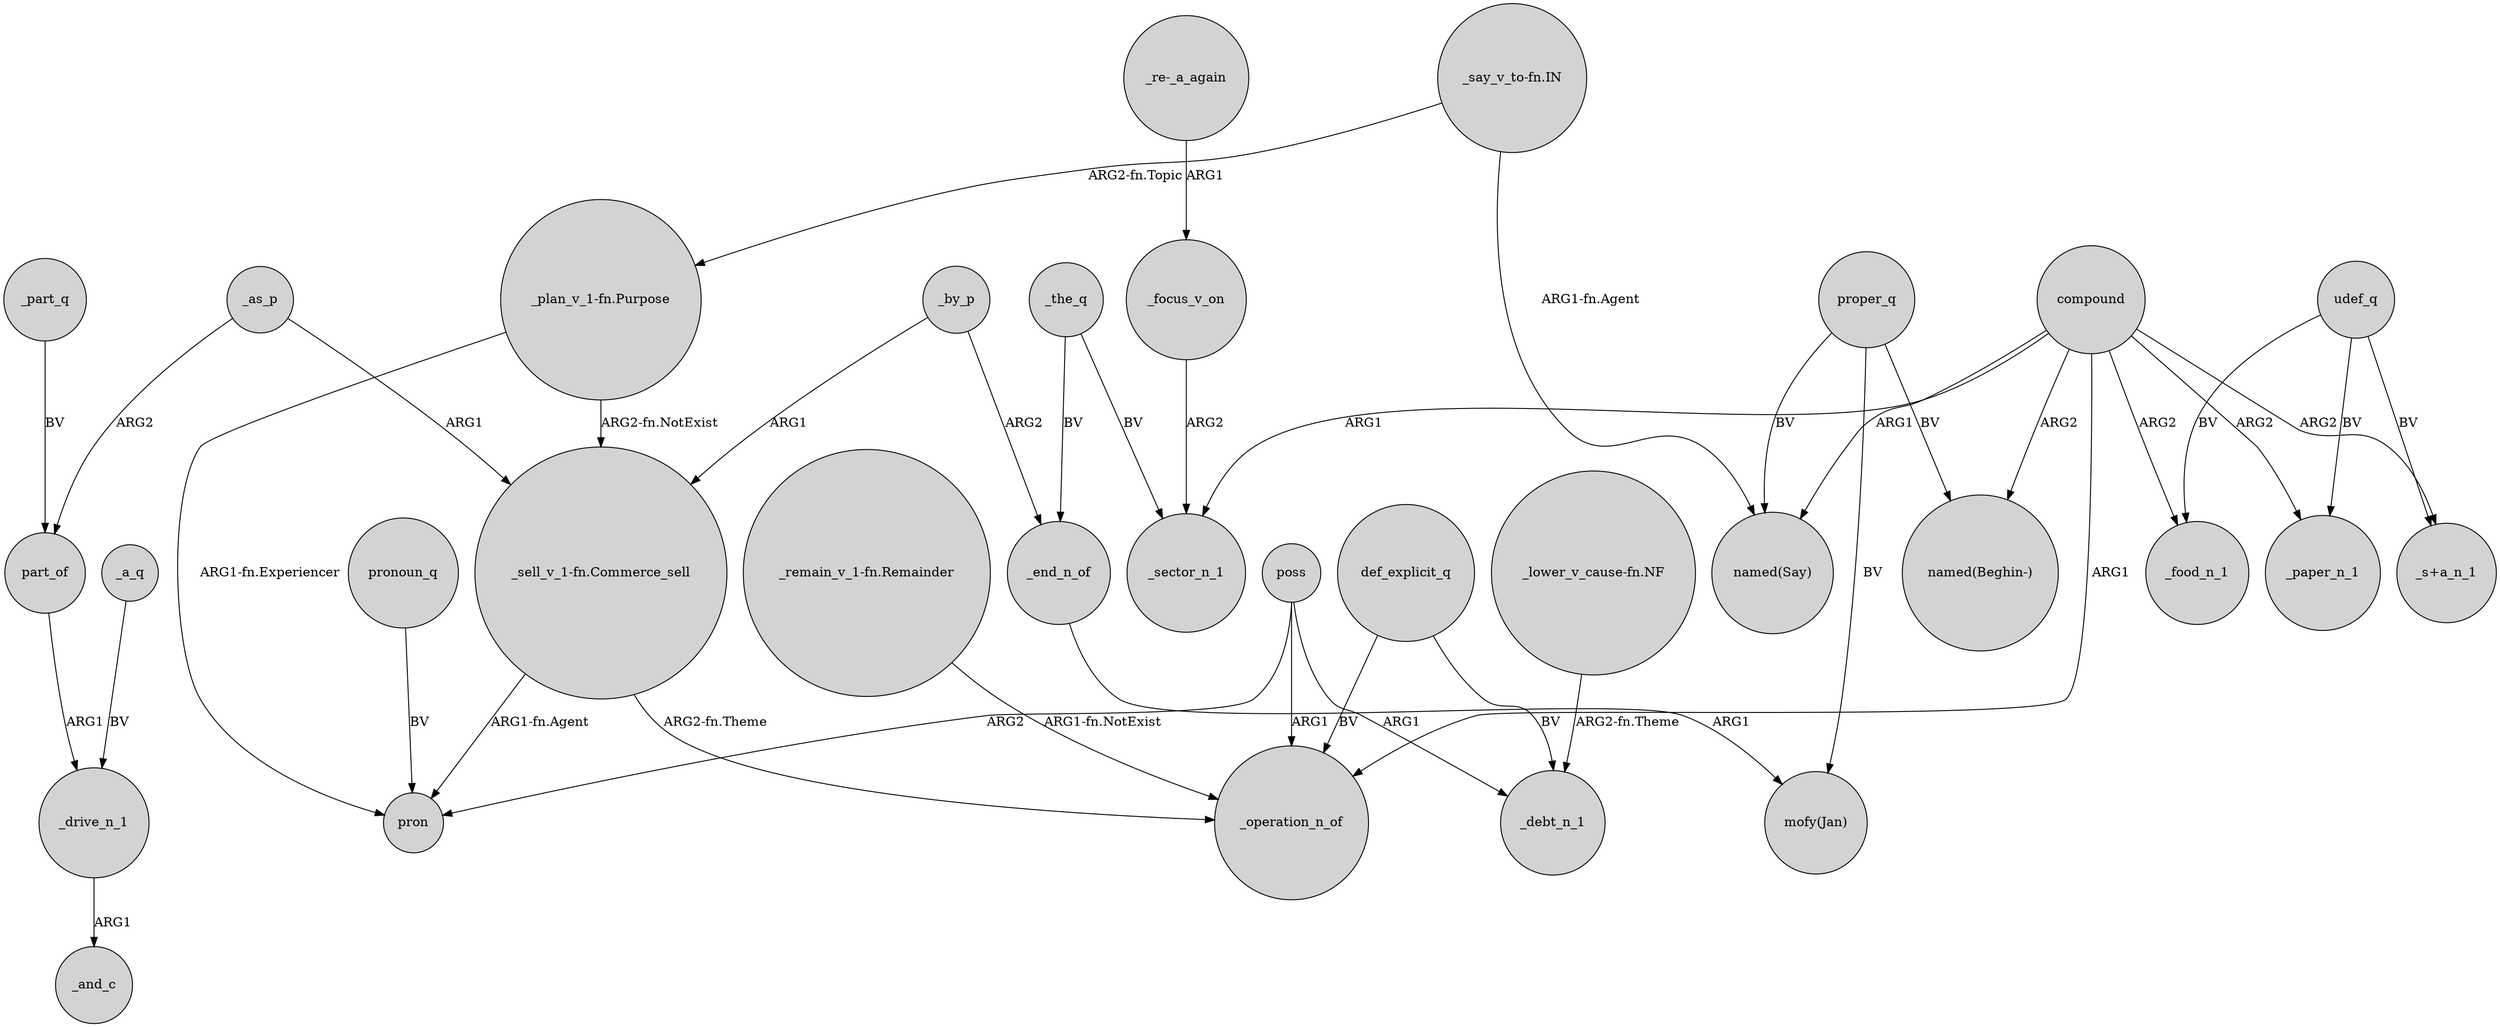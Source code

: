 digraph {
	node [shape=circle style=filled]
	compound -> _operation_n_of [label=ARG1]
	compound -> _food_n_1 [label=ARG2]
	_a_q -> _drive_n_1 [label=BV]
	poss -> pron [label=ARG2]
	compound -> _sector_n_1 [label=ARG1]
	_as_p -> part_of [label=ARG2]
	poss -> _operation_n_of [label=ARG1]
	proper_q -> "named(Say)" [label=BV]
	_the_q -> _end_n_of [label=BV]
	"_re-_a_again" -> _focus_v_on [label=ARG1]
	"_plan_v_1-fn.Purpose" -> pron [label="ARG1-fn.Experiencer"]
	_focus_v_on -> _sector_n_1 [label=ARG2]
	compound -> "named(Beghin-)" [label=ARG2]
	_by_p -> _end_n_of [label=ARG2]
	proper_q -> "mofy(Jan)" [label=BV]
	"_say_v_to-fn.IN" -> "_plan_v_1-fn.Purpose" [label="ARG2-fn.Topic"]
	udef_q -> _food_n_1 [label=BV]
	_part_q -> part_of [label=BV]
	_end_n_of -> "mofy(Jan)" [label=ARG1]
	"_remain_v_1-fn.Remainder" -> _operation_n_of [label="ARG1-fn.NotExist"]
	part_of -> _drive_n_1 [label=ARG1]
	pronoun_q -> pron [label=BV]
	"_say_v_to-fn.IN" -> "named(Say)" [label="ARG1-fn.Agent"]
	def_explicit_q -> _operation_n_of [label=BV]
	_by_p -> "_sell_v_1-fn.Commerce_sell" [label=ARG1]
	def_explicit_q -> _debt_n_1 [label=BV]
	udef_q -> "_s+a_n_1" [label=BV]
	compound -> _paper_n_1 [label=ARG2]
	"_lower_v_cause-fn.NF" -> _debt_n_1 [label="ARG2-fn.Theme"]
	_drive_n_1 -> _and_c [label=ARG1]
	"_plan_v_1-fn.Purpose" -> "_sell_v_1-fn.Commerce_sell" [label="ARG2-fn.NotExist"]
	proper_q -> "named(Beghin-)" [label=BV]
	compound -> "named(Say)" [label=ARG1]
	udef_q -> _paper_n_1 [label=BV]
	compound -> "_s+a_n_1" [label=ARG2]
	_as_p -> "_sell_v_1-fn.Commerce_sell" [label=ARG1]
	poss -> _debt_n_1 [label=ARG1]
	"_sell_v_1-fn.Commerce_sell" -> pron [label="ARG1-fn.Agent"]
	"_sell_v_1-fn.Commerce_sell" -> _operation_n_of [label="ARG2-fn.Theme"]
	_the_q -> _sector_n_1 [label=BV]
}

